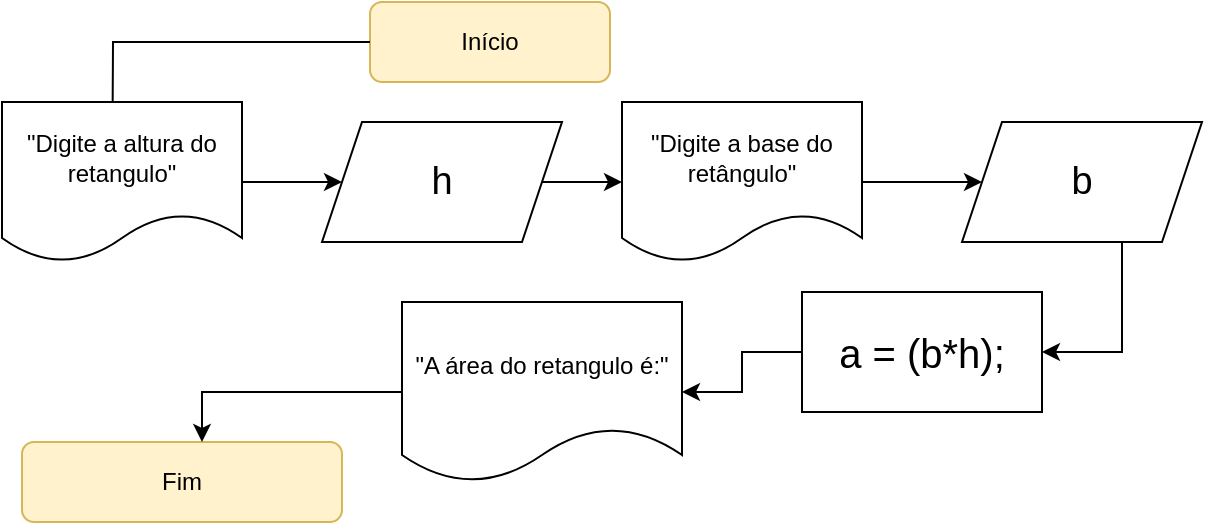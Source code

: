 <mxfile version="14.0.1" type="github">
  <diagram id="C5RBs43oDa-KdzZeNtuy" name="Page-1">
    <mxGraphModel dx="860" dy="328" grid="1" gridSize="10" guides="1" tooltips="1" connect="1" arrows="1" fold="1" page="1" pageScale="1" pageWidth="827" pageHeight="1169" math="0" shadow="0">
      <root>
        <mxCell id="WIyWlLk6GJQsqaUBKTNV-0" />
        <mxCell id="WIyWlLk6GJQsqaUBKTNV-1" parent="WIyWlLk6GJQsqaUBKTNV-0" />
        <mxCell id="WIyWlLk6GJQsqaUBKTNV-3" value="Início" style="rounded=1;whiteSpace=wrap;html=1;fontSize=12;glass=0;strokeWidth=1;shadow=0;fillColor=#fff2cc;strokeColor=#d6b656;" parent="WIyWlLk6GJQsqaUBKTNV-1" vertex="1">
          <mxGeometry x="294" y="20" width="120" height="40" as="geometry" />
        </mxCell>
        <mxCell id="WIyWlLk6GJQsqaUBKTNV-12" value="Fim" style="rounded=1;whiteSpace=wrap;html=1;fontSize=12;glass=0;strokeWidth=1;shadow=0;fillColor=#fff2cc;strokeColor=#d6b656;" parent="WIyWlLk6GJQsqaUBKTNV-1" vertex="1">
          <mxGeometry x="120" y="240" width="160" height="40" as="geometry" />
        </mxCell>
        <mxCell id="DF-ZhmiL2jZfrNKkENaV-1" value="" style="rounded=0;html=1;jettySize=auto;orthogonalLoop=1;fontSize=11;endArrow=block;endFill=0;endSize=8;strokeWidth=1;shadow=0;labelBackgroundColor=none;edgeStyle=orthogonalEdgeStyle;" edge="1" parent="WIyWlLk6GJQsqaUBKTNV-1" source="WIyWlLk6GJQsqaUBKTNV-3">
          <mxGeometry relative="1" as="geometry">
            <mxPoint x="294" y="40" as="sourcePoint" />
            <mxPoint x="165" y="130" as="targetPoint" />
          </mxGeometry>
        </mxCell>
        <mxCell id="DF-ZhmiL2jZfrNKkENaV-8" style="edgeStyle=orthogonalEdgeStyle;rounded=0;orthogonalLoop=1;jettySize=auto;html=1;exitX=1;exitY=0.5;exitDx=0;exitDy=0;" edge="1" parent="WIyWlLk6GJQsqaUBKTNV-1" source="DF-ZhmiL2jZfrNKkENaV-6" target="DF-ZhmiL2jZfrNKkENaV-7">
          <mxGeometry relative="1" as="geometry" />
        </mxCell>
        <mxCell id="DF-ZhmiL2jZfrNKkENaV-6" value="&quot;Digite a altura do retangulo&quot;" style="shape=document;whiteSpace=wrap;html=1;boundedLbl=1;" vertex="1" parent="WIyWlLk6GJQsqaUBKTNV-1">
          <mxGeometry x="110" y="70" width="120" height="80" as="geometry" />
        </mxCell>
        <mxCell id="DF-ZhmiL2jZfrNKkENaV-11" value="" style="edgeStyle=orthogonalEdgeStyle;rounded=0;orthogonalLoop=1;jettySize=auto;html=1;exitX=1;exitY=0.5;exitDx=0;exitDy=0;" edge="1" parent="WIyWlLk6GJQsqaUBKTNV-1" source="DF-ZhmiL2jZfrNKkENaV-7" target="DF-ZhmiL2jZfrNKkENaV-9">
          <mxGeometry relative="1" as="geometry">
            <mxPoint x="410" y="110" as="sourcePoint" />
          </mxGeometry>
        </mxCell>
        <mxCell id="DF-ZhmiL2jZfrNKkENaV-7" value="&lt;font style=&quot;font-size: 19px&quot;&gt;h&lt;/font&gt;" style="shape=parallelogram;perimeter=parallelogramPerimeter;whiteSpace=wrap;html=1;fixedSize=1;" vertex="1" parent="WIyWlLk6GJQsqaUBKTNV-1">
          <mxGeometry x="270" y="80" width="120" height="60" as="geometry" />
        </mxCell>
        <mxCell id="DF-ZhmiL2jZfrNKkENaV-15" value="" style="edgeStyle=orthogonalEdgeStyle;rounded=0;orthogonalLoop=1;jettySize=auto;html=1;" edge="1" parent="WIyWlLk6GJQsqaUBKTNV-1" source="DF-ZhmiL2jZfrNKkENaV-9" target="DF-ZhmiL2jZfrNKkENaV-14">
          <mxGeometry relative="1" as="geometry" />
        </mxCell>
        <mxCell id="DF-ZhmiL2jZfrNKkENaV-9" value="&quot;Digite a base do retângulo&quot;" style="shape=document;whiteSpace=wrap;html=1;boundedLbl=1;" vertex="1" parent="WIyWlLk6GJQsqaUBKTNV-1">
          <mxGeometry x="420" y="70" width="120" height="80" as="geometry" />
        </mxCell>
        <mxCell id="DF-ZhmiL2jZfrNKkENaV-23" value="" style="edgeStyle=orthogonalEdgeStyle;rounded=0;orthogonalLoop=1;jettySize=auto;html=1;" edge="1" parent="WIyWlLk6GJQsqaUBKTNV-1" source="DF-ZhmiL2jZfrNKkENaV-14" target="DF-ZhmiL2jZfrNKkENaV-16">
          <mxGeometry relative="1" as="geometry">
            <Array as="points">
              <mxPoint x="670" y="195" />
            </Array>
          </mxGeometry>
        </mxCell>
        <mxCell id="DF-ZhmiL2jZfrNKkENaV-14" value="&lt;font style=&quot;font-size: 19px&quot;&gt;b&lt;/font&gt;" style="shape=parallelogram;perimeter=parallelogramPerimeter;whiteSpace=wrap;html=1;fixedSize=1;" vertex="1" parent="WIyWlLk6GJQsqaUBKTNV-1">
          <mxGeometry x="590" y="80" width="120" height="60" as="geometry" />
        </mxCell>
        <mxCell id="DF-ZhmiL2jZfrNKkENaV-19" value="" style="edgeStyle=orthogonalEdgeStyle;rounded=0;orthogonalLoop=1;jettySize=auto;html=1;" edge="1" parent="WIyWlLk6GJQsqaUBKTNV-1" source="DF-ZhmiL2jZfrNKkENaV-16" target="DF-ZhmiL2jZfrNKkENaV-18">
          <mxGeometry relative="1" as="geometry" />
        </mxCell>
        <mxCell id="DF-ZhmiL2jZfrNKkENaV-16" value="&lt;font style=&quot;font-size: 20px&quot;&gt;a = (b*h);&lt;/font&gt;" style="whiteSpace=wrap;html=1;" vertex="1" parent="WIyWlLk6GJQsqaUBKTNV-1">
          <mxGeometry x="510" y="165" width="120" height="60" as="geometry" />
        </mxCell>
        <mxCell id="DF-ZhmiL2jZfrNKkENaV-24" value="" style="edgeStyle=orthogonalEdgeStyle;rounded=0;orthogonalLoop=1;jettySize=auto;html=1;" edge="1" parent="WIyWlLk6GJQsqaUBKTNV-1" source="DF-ZhmiL2jZfrNKkENaV-18" target="WIyWlLk6GJQsqaUBKTNV-12">
          <mxGeometry relative="1" as="geometry">
            <Array as="points">
              <mxPoint x="210" y="215" />
            </Array>
          </mxGeometry>
        </mxCell>
        <mxCell id="DF-ZhmiL2jZfrNKkENaV-18" value="&quot;A área do retangulo é:&quot;" style="shape=document;whiteSpace=wrap;html=1;boundedLbl=1;" vertex="1" parent="WIyWlLk6GJQsqaUBKTNV-1">
          <mxGeometry x="310" y="170" width="140" height="90" as="geometry" />
        </mxCell>
      </root>
    </mxGraphModel>
  </diagram>
</mxfile>
